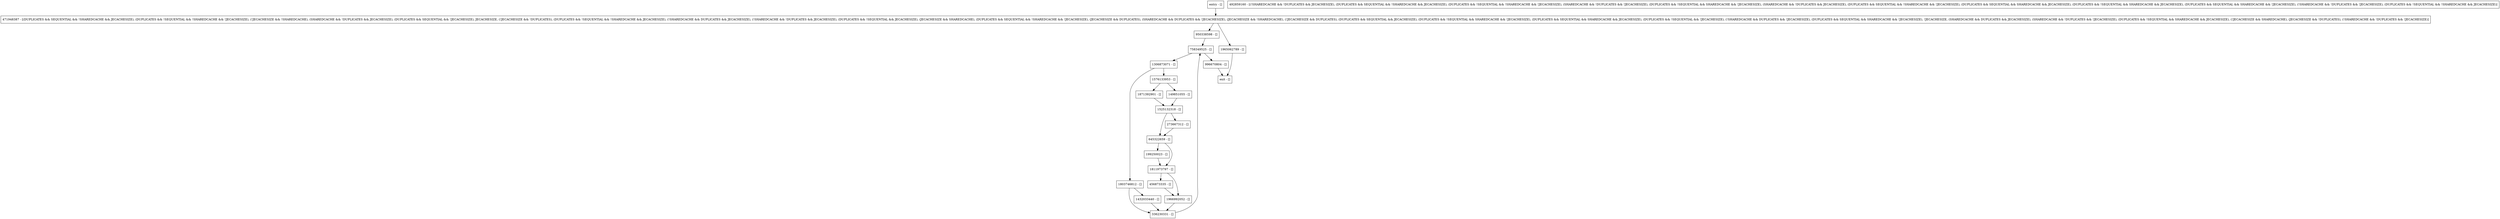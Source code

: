 digraph selectDirtyBINChildrenForCheckpoint {
node [shape=record];
950338598 [label="950338598 - []"];
199250023 [label="199250023 - []"];
1576133953 [label="1576133953 - []"];
1803746812 [label="1803746812 - []"];
645322659 [label="645322659 - []"];
492859160 [label="492859160 - [(!SHAREDCACHE && !DUPLICATES && JECACHESIZE), (DUPLICATES && SEQUENTIAL && !SHAREDCACHE && JECACHESIZE), (DUPLICATES && !SEQUENTIAL && !SHAREDCACHE && !JECACHESIZE), (SHAREDCACHE && !DUPLICATES && !JECACHESIZE), (DUPLICATES && !SEQUENTIAL && SHAREDCACHE && !JECACHESIZE), (SHAREDCACHE && !DUPLICATES && JECACHESIZE), (DUPLICATES && SEQUENTIAL && !SHAREDCACHE && !JECACHESIZE), (DUPLICATES && SEQUENTIAL && SHAREDCACHE && JECACHESIZE), (DUPLICATES && !SEQUENTIAL && SHAREDCACHE && JECACHESIZE), (DUPLICATES && SEQUENTIAL && SHAREDCACHE && !JECACHESIZE), (!SHAREDCACHE && !DUPLICATES && !JECACHESIZE), (DUPLICATES && !SEQUENTIAL && !SHAREDCACHE && JECACHESIZE)]"];
471948387 [label="471948387 - [(DUPLICATES && SEQUENTIAL && !SHAREDCACHE && JECACHESIZE), (DUPLICATES && !SEQUENTIAL && !SHAREDCACHE && !JECACHESIZE), (!JECACHESIZE && !SHAREDCACHE), (SHAREDCACHE && !DUPLICATES && JECACHESIZE), (DUPLICATES && SEQUENTIAL && !JECACHESIZE), JECACHESIZE, (!JECACHESIZE && !DUPLICATES), (DUPLICATES && !SEQUENTIAL && !SHAREDCACHE && JECACHESIZE), (!SHAREDCACHE && DUPLICATES && JECACHESIZE), (!SHAREDCACHE && !DUPLICATES && JECACHESIZE), (DUPLICATES && !SEQUENTIAL && JECACHESIZE), (JECACHESIZE && SHAREDCACHE), (DUPLICATES && SEQUENTIAL && !SHAREDCACHE && !JECACHESIZE), (JECACHESIZE && DUPLICATES), (SHAREDCACHE && DUPLICATES && !JECACHESIZE), (JECACHESIZE && !SHAREDCACHE), (!JECACHESIZE && DUPLICATES), (DUPLICATES && SEQUENTIAL && JECACHESIZE), (DUPLICATES && !SEQUENTIAL && SHAREDCACHE && !JECACHESIZE), (DUPLICATES && SEQUENTIAL && SHAREDCACHE && JECACHESIZE), (DUPLICATES && !SEQUENTIAL && !JECACHESIZE), (!SHAREDCACHE && DUPLICATES && !JECACHESIZE), (DUPLICATES && SEQUENTIAL && SHAREDCACHE && !JECACHESIZE), !JECACHESIZE, (SHAREDCACHE && DUPLICATES && JECACHESIZE), (SHAREDCACHE && !DUPLICATES && !JECACHESIZE), (DUPLICATES && !SEQUENTIAL && SHAREDCACHE && JECACHESIZE), (!JECACHESIZE && SHAREDCACHE), (JECACHESIZE && !DUPLICATES), (!SHAREDCACHE && !DUPLICATES && !JECACHESIZE)]"];
996670804 [label="996670804 - []"];
entry [label="entry - []"];
exit [label="exit - []"];
1811973797 [label="1811973797 - []"];
1525132318 [label="1525132318 - []"];
1871392901 [label="1871392901 - []"];
456873335 [label="456873335 - []"];
1432033440 [label="1432033440 - []"];
1306873071 [label="1306873071 - []"];
758349525 [label="758349525 - []"];
149851055 [label="149851055 - []"];
1966992052 [label="1966992052 - []"];
1965062789 [label="1965062789 - []"];
336230331 [label="336230331 - []"];
273667312 [label="273667312 - []"];
entry;
exit;
950338598 -> 758349525;
199250023 -> 1811973797;
1576133953 -> 1871392901;
1576133953 -> 149851055;
1803746812 -> 1432033440;
1803746812 -> 336230331;
645322659 -> 1811973797;
645322659 -> 199250023;
471948387 -> 950338598;
471948387 -> 1965062789;
996670804 -> exit;
entry -> 471948387;
1811973797 -> 456873335;
1811973797 -> 1966992052;
1525132318 -> 645322659;
1525132318 -> 273667312;
1871392901 -> 1525132318;
456873335 -> 1966992052;
1432033440 -> 336230331;
1306873071 -> 1576133953;
1306873071 -> 1803746812;
758349525 -> 996670804;
758349525 -> 1306873071;
149851055 -> 1525132318;
1966992052 -> 336230331;
1965062789 -> exit;
336230331 -> 758349525;
273667312 -> 645322659;
}
